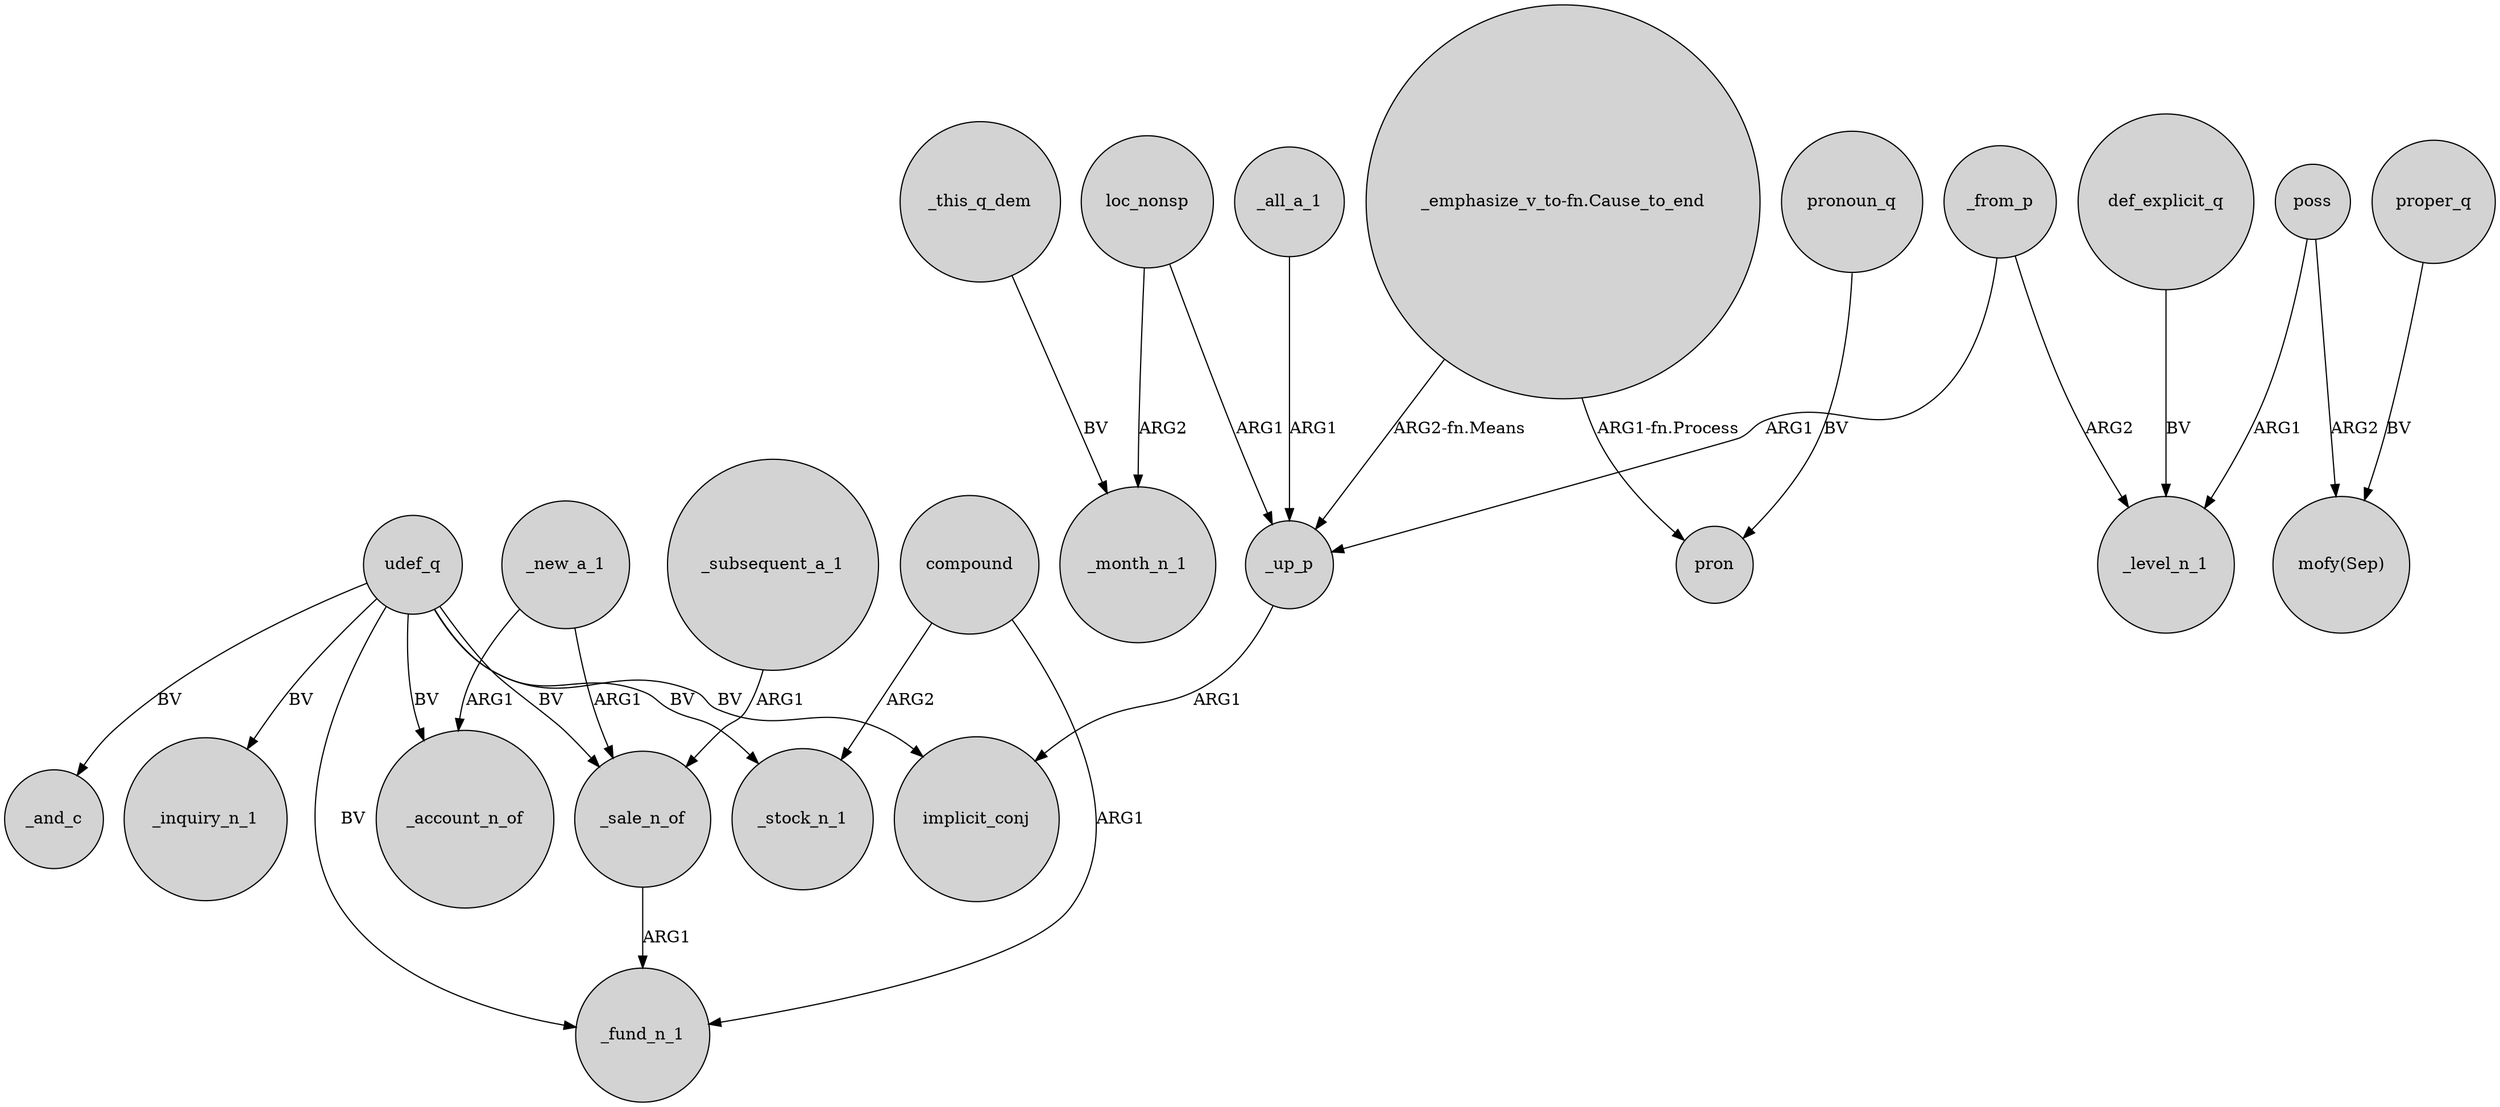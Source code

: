 digraph {
	node [shape=circle style=filled]
	udef_q -> _inquiry_n_1 [label=BV]
	loc_nonsp -> _up_p [label=ARG1]
	udef_q -> _fund_n_1 [label=BV]
	_new_a_1 -> _account_n_of [label=ARG1]
	_sale_n_of -> _fund_n_1 [label=ARG1]
	_from_p -> _level_n_1 [label=ARG2]
	udef_q -> _account_n_of [label=BV]
	udef_q -> _sale_n_of [label=BV]
	udef_q -> _and_c [label=BV]
	_up_p -> implicit_conj [label=ARG1]
	"_emphasize_v_to-fn.Cause_to_end" -> pron [label="ARG1-fn.Process"]
	_new_a_1 -> _sale_n_of [label=ARG1]
	loc_nonsp -> _month_n_1 [label=ARG2]
	pronoun_q -> pron [label=BV]
	_subsequent_a_1 -> _sale_n_of [label=ARG1]
	udef_q -> _stock_n_1 [label=BV]
	_all_a_1 -> _up_p [label=ARG1]
	compound -> _stock_n_1 [label=ARG2]
	_this_q_dem -> _month_n_1 [label=BV]
	def_explicit_q -> _level_n_1 [label=BV]
	proper_q -> "mofy(Sep)" [label=BV]
	poss -> "mofy(Sep)" [label=ARG2]
	_from_p -> _up_p [label=ARG1]
	"_emphasize_v_to-fn.Cause_to_end" -> _up_p [label="ARG2-fn.Means"]
	udef_q -> implicit_conj [label=BV]
	compound -> _fund_n_1 [label=ARG1]
	poss -> _level_n_1 [label=ARG1]
}
